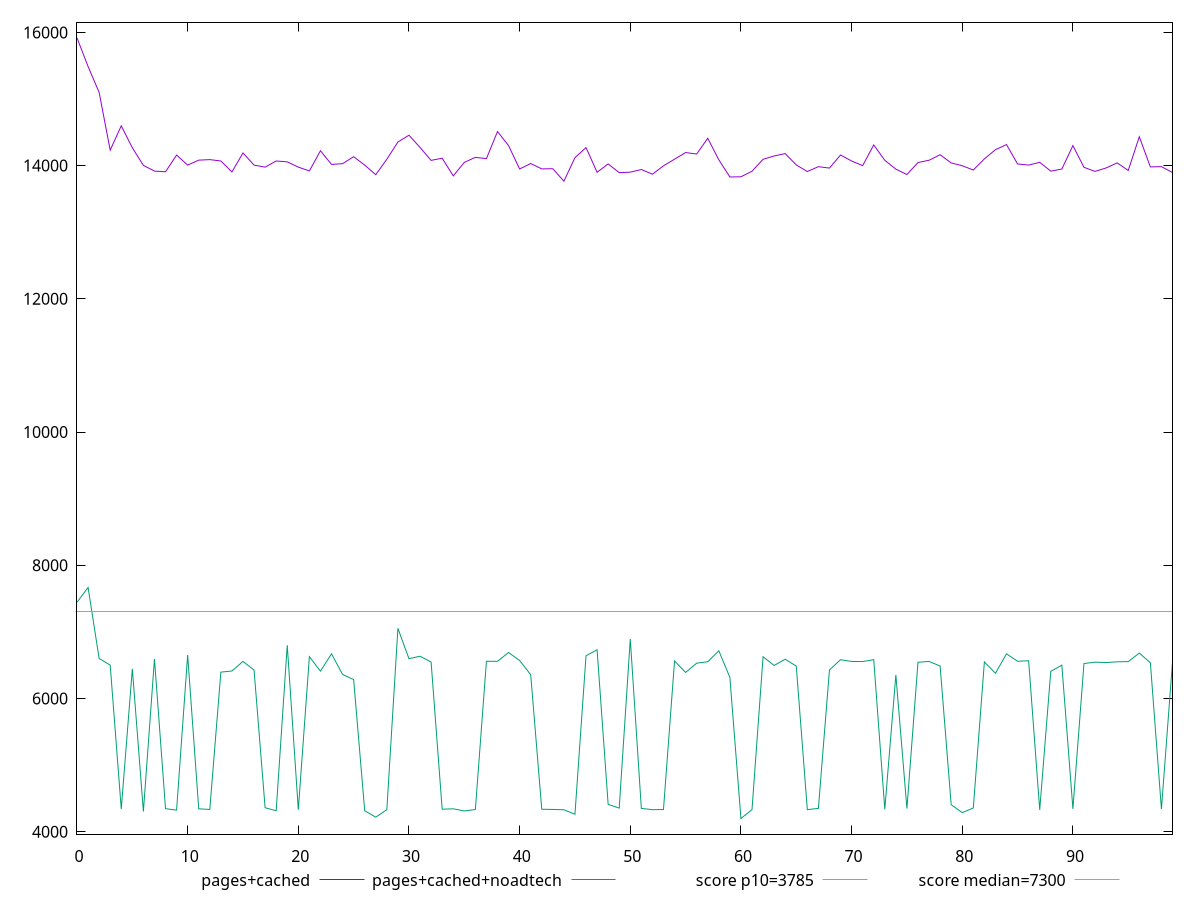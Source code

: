 reset

$pagesCached <<EOF
0 15917.045500000002
1 15488.050999999996
2 15098.8625
3 14232.0785
4 14597.712500000001
5 14268.009999999998
6 14003.4205
7 13917.8215
8 13907.169000000005
9 14157.984
10 14007.645
11 14082.101
12 14089.678000000002
13 14069.54
14 13905.176500000001
15 14189.663499999999
16 14007.597399999999
17 13977.05
18 14069.166999999998
19 14056.509499999998
20 13977.372499999994
21 13920.498
22 14222.536000000002
23 14017.801499999996
24 14028.889999999996
25 14133.532000000001
26 14007.258999999998
27 13863.971999999998
28 14095.8355
29 14353.9775
30 14455.9755
31 14272.466
32 14078.232
33 14111.292000000001
34 13845.716
35 14047.873
36 14123.995000000003
37 14104.405999999999
38 14511.277499999995
39 14300.407499999998
40 13949.0835
41 14031.243999999999
42 13950.67
43 13953.012999999999
44 13766.174500000001
45 14119.036
46 14270.517
47 13899.808999999997
48 14025.080000000002
49 13894.1522
50 13901.519500000002
51 13941.314
52 13870.608
53 13996.732
54 14096.576499999997
55 14195.8835
56 14173.626499999998
57 14410.546000000006
58 14087.726500000004
59 13829.1855
60 13832.033199999998
61 13915.655000000002
62 14094.702000000001
63 14144.747999999996
64 14179.911999999998
65 14009.943500000001
66 13911.327199999996
67 13983.911
68 13962.74395
69 14158.826000000001
70 14069.715499999998
71 13999.411000000002
72 14310.392999999996
73 14079.398500000003
74 13947.109600000003
75 13866.272999999997
76 14046.40275
77 14080.4015
78 14163.109999999999
79 14040.103350000001
80 13997.8315
81 13933.942000000003
82 14100.832
83 14239.331999999999
84 14315.467000000004
85 14025.157
86 14008.059000000001
87 14049.533000000003
88 13917.028000000004
89 13948.714
90 14300.084000000003
91 13974.304000000002
92 13913.041999999998
93 13965.014
94 14040.594000000001
95 13927.4368
96 14432.728
97 13980.471000000001
98 13984.504
99 13896.235
EOF

$pagesCachedNoadtech <<EOF
0 7444.0509999999995
1 7667.5515
2 6601.3775000000005
3 6501.038500000001
4 4341.057599999999
5 6445.327000000002
6 4303.6224999999995
7 6592.9048999999995
8 4346.06605
9 4324.251
10 6652.472
11 4343.90785
12 4333.9599
13 6395.643499999999
14 6412.946999999999
15 6556.787299999999
16 6426.9236
17 4359.873050000001
18 4315.1365000000005
19 6799.4619999999995
20 4330.4094
21 6627.778
22 6410.4569999999985
23 6671.146999999999
24 6360.6314999999995
25 6283.773999999999
26 4314.875499999999
27 4218.472
28 4331.448799999999
29 7052.705999999998
30 6597.031999999999
31 6634.728
32 6547.036
33 4337.719550000001
34 4343.919649999999
35 4311.6905000000015
36 4333.420999999999
37 6558.841499999999
38 6558.216999999999
39 6690.195
40 6570.296399999999
41 6357.64
42 4337.180000000001
43 4334.5399
44 4329.3709499999995
45 4262.15785
46 6640.9804
47 6731.556
48 4410.0455999999995
49 4354.235
50 6893.9898
51 4349.98705
52 4330.7366999999995
53 4333.252
54 6563.521699999999
55 6390.949500000001
56 6530.1277
57 6551.7040000000015
58 6715.992500000001
59 6316.925
60 4198.082500000001
61 4332.3737
62 6626.062000000002
63 6496.148000000001
64 6589.669
65 6486.365999999999
66 4331.20195
67 4350.9833499999995
68 6428.799
69 6582.360000000001
70 6555.964899999999
71 6554.460200000001
72 6582.622399999998
73 4335.738
74 6353.689999999999
75 4347.73585
76 6544.1122
77 6556.195599999999
78 6487.7570000000005
79 4405.258
80 4286.303
81 4356.92705
82 6549.3747
83 6378.453000000001
84 6670.683000000001
85 6558.602999999999
86 6566.841799999999
87 4327.59
88 6407.818999999999
89 6500.562999999999
90 4342.2243
91 6524.821349999998
92 6545.561
93 6539.509
94 6550.8169
95 6553.386799999999
96 6681.717400000001
97 6536.735999999999
98 4339.14485
99 6550.141299999999
EOF

set key outside below
set xrange [0:99]
set yrange [3963.703240000001:16151.424760000002]
set trange [3963.703240000001:16151.424760000002]
set terminal svg size 640, 520 enhanced background rgb 'white'
set output "report_00017_2021-02-10T15-08-03.406Z/interactive/comparison/line/1_vs_2.svg"

plot $pagesCached title "pages+cached" with line, \
     $pagesCachedNoadtech title "pages+cached+noadtech" with line, \
     3785 title "score p10=3785", \
     7300 title "score median=7300"

reset

